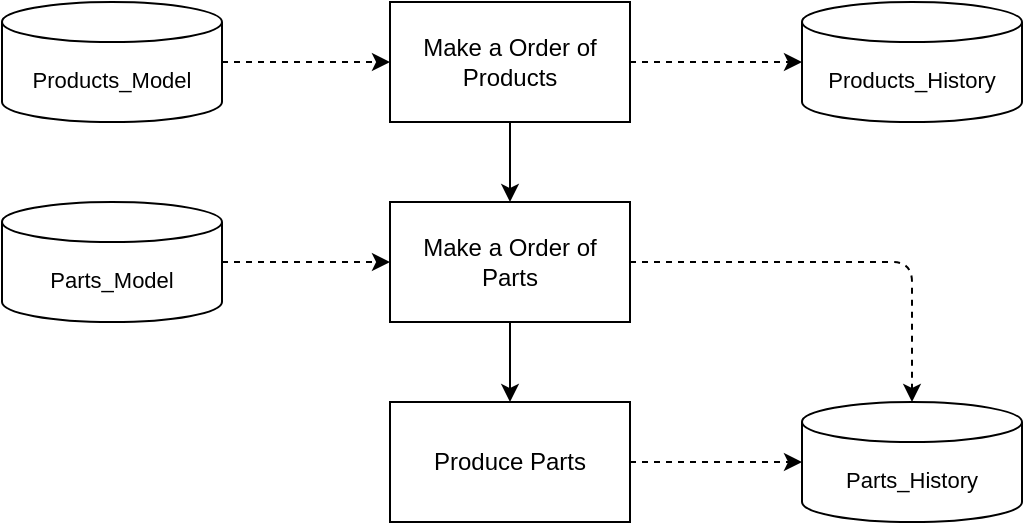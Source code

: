 <mxfile version="22.1.11" type="device">
  <diagram name="페이지-1" id="AQPecVaE0FkOSwwbGZIk">
    <mxGraphModel dx="1426" dy="759" grid="1" gridSize="10" guides="1" tooltips="1" connect="1" arrows="1" fold="1" page="1" pageScale="1" pageWidth="827" pageHeight="1169" math="0" shadow="0">
      <root>
        <mxCell id="0" />
        <mxCell id="1" parent="0" />
        <mxCell id="O6RX6xmFmg8oIAW6GkgI-10" style="edgeStyle=orthogonalEdgeStyle;shape=connector;rounded=1;orthogonalLoop=1;jettySize=auto;html=1;labelBackgroundColor=default;strokeColor=default;align=center;verticalAlign=middle;fontFamily=Helvetica;fontSize=11;fontColor=default;endArrow=classic;" edge="1" parent="1" source="O6RX6xmFmg8oIAW6GkgI-3" target="O6RX6xmFmg8oIAW6GkgI-9">
          <mxGeometry relative="1" as="geometry" />
        </mxCell>
        <mxCell id="O6RX6xmFmg8oIAW6GkgI-3" value="Make a Order of Products" style="rounded=0;whiteSpace=wrap;html=1;" vertex="1" parent="1">
          <mxGeometry x="434" y="260" width="120" height="60" as="geometry" />
        </mxCell>
        <mxCell id="O6RX6xmFmg8oIAW6GkgI-13" style="edgeStyle=orthogonalEdgeStyle;shape=connector;rounded=1;orthogonalLoop=1;jettySize=auto;html=1;exitX=1;exitY=0.5;exitDx=0;exitDy=0;exitPerimeter=0;labelBackgroundColor=default;strokeColor=default;align=center;verticalAlign=middle;fontFamily=Helvetica;fontSize=11;fontColor=default;endArrow=classic;dashed=1;" edge="1" parent="1" source="O6RX6xmFmg8oIAW6GkgI-5" target="O6RX6xmFmg8oIAW6GkgI-3">
          <mxGeometry relative="1" as="geometry" />
        </mxCell>
        <mxCell id="O6RX6xmFmg8oIAW6GkgI-5" value="Products_Model" style="shape=cylinder3;whiteSpace=wrap;html=1;boundedLbl=1;backgroundOutline=1;size=10;fontFamily=Helvetica;fontSize=11;fontColor=default;" vertex="1" parent="1">
          <mxGeometry x="240" y="260" width="110" height="60" as="geometry" />
        </mxCell>
        <mxCell id="O6RX6xmFmg8oIAW6GkgI-11" style="edgeStyle=orthogonalEdgeStyle;shape=connector;rounded=1;orthogonalLoop=1;jettySize=auto;html=1;labelBackgroundColor=default;strokeColor=default;align=center;verticalAlign=middle;fontFamily=Helvetica;fontSize=11;fontColor=default;endArrow=classic;dashed=1;" edge="1" parent="1" source="O6RX6xmFmg8oIAW6GkgI-6" target="O6RX6xmFmg8oIAW6GkgI-9">
          <mxGeometry relative="1" as="geometry" />
        </mxCell>
        <mxCell id="O6RX6xmFmg8oIAW6GkgI-6" value="Parts_Model" style="shape=cylinder3;whiteSpace=wrap;html=1;boundedLbl=1;backgroundOutline=1;size=10;fontFamily=Helvetica;fontSize=11;fontColor=default;" vertex="1" parent="1">
          <mxGeometry x="240" y="360" width="110" height="60" as="geometry" />
        </mxCell>
        <mxCell id="O6RX6xmFmg8oIAW6GkgI-18" style="edgeStyle=orthogonalEdgeStyle;shape=connector;rounded=1;orthogonalLoop=1;jettySize=auto;html=1;exitX=1;exitY=0.5;exitDx=0;exitDy=0;labelBackgroundColor=default;strokeColor=default;align=center;verticalAlign=middle;fontFamily=Helvetica;fontSize=11;fontColor=default;endArrow=classic;dashed=1;" edge="1" parent="1" source="O6RX6xmFmg8oIAW6GkgI-9" target="O6RX6xmFmg8oIAW6GkgI-17">
          <mxGeometry relative="1" as="geometry" />
        </mxCell>
        <mxCell id="O6RX6xmFmg8oIAW6GkgI-21" style="edgeStyle=orthogonalEdgeStyle;shape=connector;rounded=1;orthogonalLoop=1;jettySize=auto;html=1;labelBackgroundColor=default;strokeColor=default;align=center;verticalAlign=middle;fontFamily=Helvetica;fontSize=11;fontColor=default;endArrow=classic;" edge="1" parent="1" source="O6RX6xmFmg8oIAW6GkgI-9" target="O6RX6xmFmg8oIAW6GkgI-19">
          <mxGeometry relative="1" as="geometry" />
        </mxCell>
        <mxCell id="O6RX6xmFmg8oIAW6GkgI-9" value="Make a Order of Parts" style="rounded=0;whiteSpace=wrap;html=1;" vertex="1" parent="1">
          <mxGeometry x="434" y="360" width="120" height="60" as="geometry" />
        </mxCell>
        <mxCell id="O6RX6xmFmg8oIAW6GkgI-15" value="Products_History" style="shape=cylinder3;whiteSpace=wrap;html=1;boundedLbl=1;backgroundOutline=1;size=10;fontFamily=Helvetica;fontSize=11;fontColor=default;" vertex="1" parent="1">
          <mxGeometry x="640" y="260" width="110" height="60" as="geometry" />
        </mxCell>
        <mxCell id="O6RX6xmFmg8oIAW6GkgI-16" style="edgeStyle=orthogonalEdgeStyle;shape=connector;rounded=1;orthogonalLoop=1;jettySize=auto;html=1;exitX=1;exitY=0.5;exitDx=0;exitDy=0;labelBackgroundColor=default;strokeColor=default;align=center;verticalAlign=middle;fontFamily=Helvetica;fontSize=11;fontColor=default;endArrow=classic;dashed=1;" edge="1" parent="1" source="O6RX6xmFmg8oIAW6GkgI-3" target="O6RX6xmFmg8oIAW6GkgI-15">
          <mxGeometry relative="1" as="geometry" />
        </mxCell>
        <mxCell id="O6RX6xmFmg8oIAW6GkgI-17" value="Parts_History" style="shape=cylinder3;whiteSpace=wrap;html=1;boundedLbl=1;backgroundOutline=1;size=10;fontFamily=Helvetica;fontSize=11;fontColor=default;" vertex="1" parent="1">
          <mxGeometry x="640" y="460" width="110" height="60" as="geometry" />
        </mxCell>
        <mxCell id="O6RX6xmFmg8oIAW6GkgI-20" style="edgeStyle=orthogonalEdgeStyle;shape=connector;rounded=1;orthogonalLoop=1;jettySize=auto;html=1;labelBackgroundColor=default;strokeColor=default;align=center;verticalAlign=middle;fontFamily=Helvetica;fontSize=11;fontColor=default;endArrow=classic;dashed=1;" edge="1" parent="1" source="O6RX6xmFmg8oIAW6GkgI-19" target="O6RX6xmFmg8oIAW6GkgI-17">
          <mxGeometry relative="1" as="geometry" />
        </mxCell>
        <mxCell id="O6RX6xmFmg8oIAW6GkgI-19" value="Produce Parts" style="rounded=0;whiteSpace=wrap;html=1;" vertex="1" parent="1">
          <mxGeometry x="434" y="460" width="120" height="60" as="geometry" />
        </mxCell>
      </root>
    </mxGraphModel>
  </diagram>
</mxfile>
